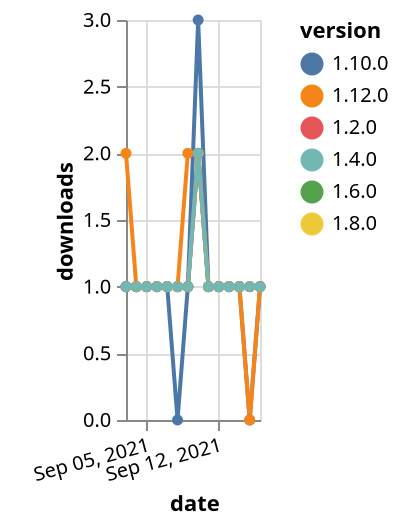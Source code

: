 {"$schema": "https://vega.github.io/schema/vega-lite/v5.json", "description": "A simple bar chart with embedded data.", "data": {"values": [{"date": "2021-09-03", "total": 172, "delta": 1, "version": "1.6.0"}, {"date": "2021-09-04", "total": 173, "delta": 1, "version": "1.6.0"}, {"date": "2021-09-05", "total": 174, "delta": 1, "version": "1.6.0"}, {"date": "2021-09-06", "total": 175, "delta": 1, "version": "1.6.0"}, {"date": "2021-09-07", "total": 176, "delta": 1, "version": "1.6.0"}, {"date": "2021-09-08", "total": 177, "delta": 1, "version": "1.6.0"}, {"date": "2021-09-09", "total": 178, "delta": 1, "version": "1.6.0"}, {"date": "2021-09-10", "total": 180, "delta": 2, "version": "1.6.0"}, {"date": "2021-09-11", "total": 181, "delta": 1, "version": "1.6.0"}, {"date": "2021-09-12", "total": 182, "delta": 1, "version": "1.6.0"}, {"date": "2021-09-13", "total": 183, "delta": 1, "version": "1.6.0"}, {"date": "2021-09-14", "total": 184, "delta": 1, "version": "1.6.0"}, {"date": "2021-09-15", "total": 185, "delta": 1, "version": "1.6.0"}, {"date": "2021-09-16", "total": 186, "delta": 1, "version": "1.6.0"}, {"date": "2021-09-03", "total": 163, "delta": 1, "version": "1.8.0"}, {"date": "2021-09-04", "total": 164, "delta": 1, "version": "1.8.0"}, {"date": "2021-09-05", "total": 165, "delta": 1, "version": "1.8.0"}, {"date": "2021-09-06", "total": 166, "delta": 1, "version": "1.8.0"}, {"date": "2021-09-07", "total": 167, "delta": 1, "version": "1.8.0"}, {"date": "2021-09-08", "total": 168, "delta": 1, "version": "1.8.0"}, {"date": "2021-09-09", "total": 169, "delta": 1, "version": "1.8.0"}, {"date": "2021-09-10", "total": 171, "delta": 2, "version": "1.8.0"}, {"date": "2021-09-11", "total": 172, "delta": 1, "version": "1.8.0"}, {"date": "2021-09-12", "total": 173, "delta": 1, "version": "1.8.0"}, {"date": "2021-09-13", "total": 174, "delta": 1, "version": "1.8.0"}, {"date": "2021-09-14", "total": 175, "delta": 1, "version": "1.8.0"}, {"date": "2021-09-15", "total": 176, "delta": 1, "version": "1.8.0"}, {"date": "2021-09-16", "total": 177, "delta": 1, "version": "1.8.0"}, {"date": "2021-09-03", "total": 188, "delta": 1, "version": "1.10.0"}, {"date": "2021-09-04", "total": 189, "delta": 1, "version": "1.10.0"}, {"date": "2021-09-05", "total": 190, "delta": 1, "version": "1.10.0"}, {"date": "2021-09-06", "total": 191, "delta": 1, "version": "1.10.0"}, {"date": "2021-09-07", "total": 192, "delta": 1, "version": "1.10.0"}, {"date": "2021-09-08", "total": 192, "delta": 0, "version": "1.10.0"}, {"date": "2021-09-09", "total": 193, "delta": 1, "version": "1.10.0"}, {"date": "2021-09-10", "total": 196, "delta": 3, "version": "1.10.0"}, {"date": "2021-09-11", "total": 197, "delta": 1, "version": "1.10.0"}, {"date": "2021-09-12", "total": 198, "delta": 1, "version": "1.10.0"}, {"date": "2021-09-13", "total": 199, "delta": 1, "version": "1.10.0"}, {"date": "2021-09-14", "total": 200, "delta": 1, "version": "1.10.0"}, {"date": "2021-09-15", "total": 200, "delta": 0, "version": "1.10.0"}, {"date": "2021-09-16", "total": 201, "delta": 1, "version": "1.10.0"}, {"date": "2021-09-03", "total": 235, "delta": 1, "version": "1.2.0"}, {"date": "2021-09-04", "total": 236, "delta": 1, "version": "1.2.0"}, {"date": "2021-09-05", "total": 237, "delta": 1, "version": "1.2.0"}, {"date": "2021-09-06", "total": 238, "delta": 1, "version": "1.2.0"}, {"date": "2021-09-07", "total": 239, "delta": 1, "version": "1.2.0"}, {"date": "2021-09-08", "total": 240, "delta": 1, "version": "1.2.0"}, {"date": "2021-09-09", "total": 241, "delta": 1, "version": "1.2.0"}, {"date": "2021-09-10", "total": 243, "delta": 2, "version": "1.2.0"}, {"date": "2021-09-11", "total": 244, "delta": 1, "version": "1.2.0"}, {"date": "2021-09-12", "total": 245, "delta": 1, "version": "1.2.0"}, {"date": "2021-09-13", "total": 246, "delta": 1, "version": "1.2.0"}, {"date": "2021-09-14", "total": 247, "delta": 1, "version": "1.2.0"}, {"date": "2021-09-15", "total": 248, "delta": 1, "version": "1.2.0"}, {"date": "2021-09-16", "total": 249, "delta": 1, "version": "1.2.0"}, {"date": "2021-09-03", "total": 124, "delta": 2, "version": "1.12.0"}, {"date": "2021-09-04", "total": 125, "delta": 1, "version": "1.12.0"}, {"date": "2021-09-05", "total": 126, "delta": 1, "version": "1.12.0"}, {"date": "2021-09-06", "total": 127, "delta": 1, "version": "1.12.0"}, {"date": "2021-09-07", "total": 128, "delta": 1, "version": "1.12.0"}, {"date": "2021-09-08", "total": 129, "delta": 1, "version": "1.12.0"}, {"date": "2021-09-09", "total": 131, "delta": 2, "version": "1.12.0"}, {"date": "2021-09-10", "total": 133, "delta": 2, "version": "1.12.0"}, {"date": "2021-09-11", "total": 134, "delta": 1, "version": "1.12.0"}, {"date": "2021-09-12", "total": 135, "delta": 1, "version": "1.12.0"}, {"date": "2021-09-13", "total": 136, "delta": 1, "version": "1.12.0"}, {"date": "2021-09-14", "total": 137, "delta": 1, "version": "1.12.0"}, {"date": "2021-09-15", "total": 137, "delta": 0, "version": "1.12.0"}, {"date": "2021-09-16", "total": 138, "delta": 1, "version": "1.12.0"}, {"date": "2021-09-03", "total": 192, "delta": 1, "version": "1.4.0"}, {"date": "2021-09-04", "total": 193, "delta": 1, "version": "1.4.0"}, {"date": "2021-09-05", "total": 194, "delta": 1, "version": "1.4.0"}, {"date": "2021-09-06", "total": 195, "delta": 1, "version": "1.4.0"}, {"date": "2021-09-07", "total": 196, "delta": 1, "version": "1.4.0"}, {"date": "2021-09-08", "total": 197, "delta": 1, "version": "1.4.0"}, {"date": "2021-09-09", "total": 198, "delta": 1, "version": "1.4.0"}, {"date": "2021-09-10", "total": 200, "delta": 2, "version": "1.4.0"}, {"date": "2021-09-11", "total": 201, "delta": 1, "version": "1.4.0"}, {"date": "2021-09-12", "total": 202, "delta": 1, "version": "1.4.0"}, {"date": "2021-09-13", "total": 203, "delta": 1, "version": "1.4.0"}, {"date": "2021-09-14", "total": 204, "delta": 1, "version": "1.4.0"}, {"date": "2021-09-15", "total": 205, "delta": 1, "version": "1.4.0"}, {"date": "2021-09-16", "total": 206, "delta": 1, "version": "1.4.0"}]}, "width": "container", "mark": {"type": "line", "point": {"filled": true}}, "encoding": {"x": {"field": "date", "type": "temporal", "timeUnit": "yearmonthdate", "title": "date", "axis": {"labelAngle": -15}}, "y": {"field": "delta", "type": "quantitative", "title": "downloads"}, "color": {"field": "version", "type": "nominal"}, "tooltip": {"field": "delta"}}}